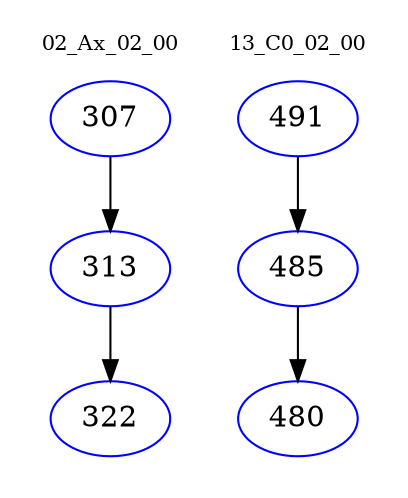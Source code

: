 digraph{
subgraph cluster_0 {
color = white
label = "02_Ax_02_00";
fontsize=10;
T0_307 [label="307", color="blue"]
T0_307 -> T0_313 [color="black"]
T0_313 [label="313", color="blue"]
T0_313 -> T0_322 [color="black"]
T0_322 [label="322", color="blue"]
}
subgraph cluster_1 {
color = white
label = "13_C0_02_00";
fontsize=10;
T1_491 [label="491", color="blue"]
T1_491 -> T1_485 [color="black"]
T1_485 [label="485", color="blue"]
T1_485 -> T1_480 [color="black"]
T1_480 [label="480", color="blue"]
}
}
